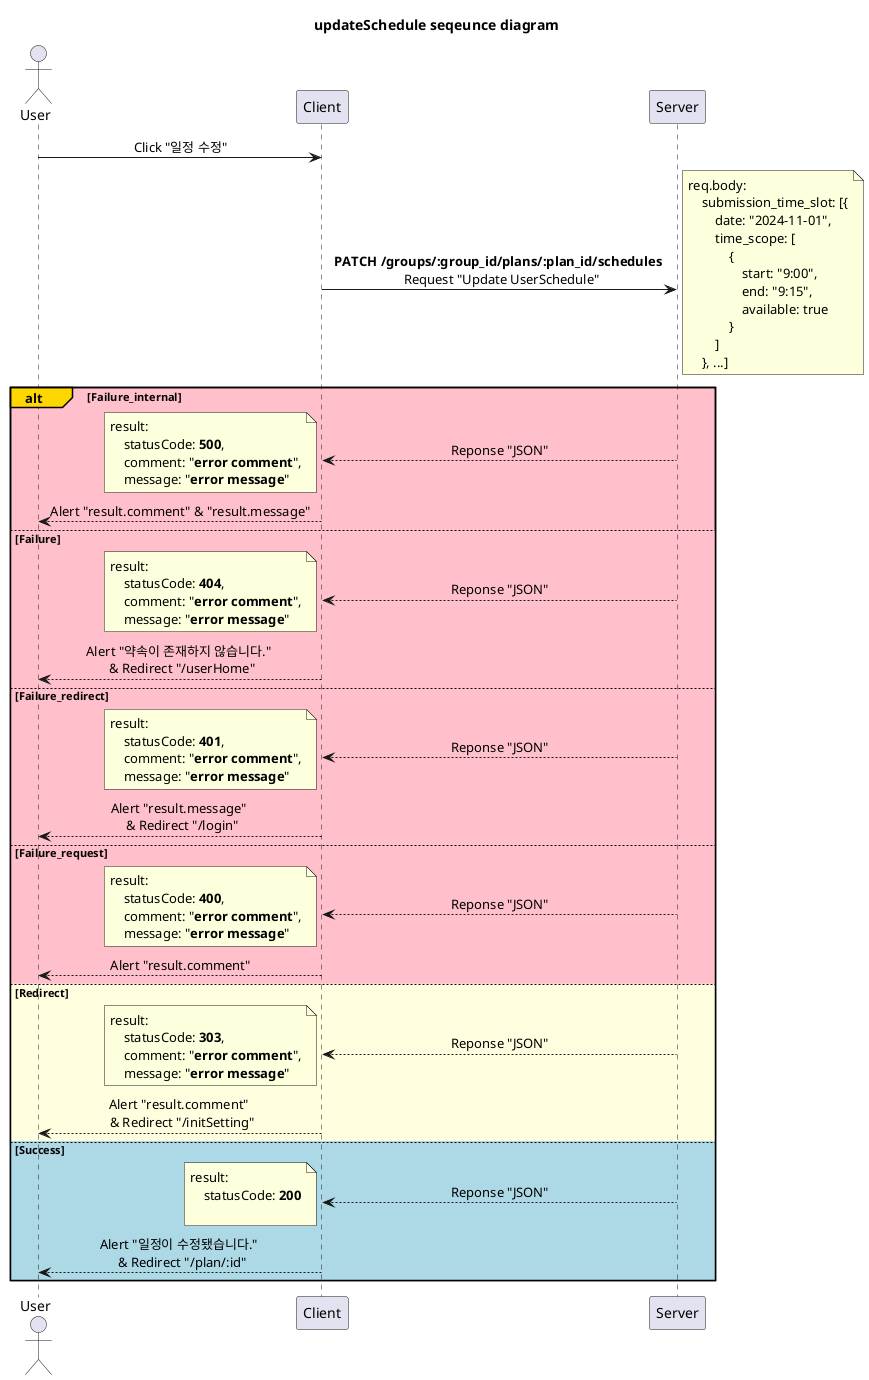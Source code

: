 @startuml updateSchedule
'http://localhost:3000/editSchedule

title updateSchedule seqeunce diagram

skinparam SequenceMessageAlignment center

participant Server order 30
participant Client order 20
actor User order 10

User -> Client: Click "일정 수정"

Client -> Server: **PATCH /groups/:group_id/plans/:plan_id/schedules** \n Request "Update UserSchedule"
note right
    req.body:
        submission_time_slot: [{
            date: "2024-11-01",
            time_scope: [
                {
                    start: "9:00",
                    end: "9:15",
                    available: true
                }
            ]
        }, ...]
end note

alt#Gold #Pink Failure_internal
    Client <-- Server: Reponse "JSON"
    note left
        result:
            statusCode: **500**,
            comment: "**error comment**",
            message: "**error message**"
    end note
    User <-- Client: Alert "result.comment" & "result.message"

else #Pink Failure
    Client <-- Server: Reponse "JSON"
    note left
        result:
            statusCode: **404**,
            comment: "**error comment**",
            message: "**error message**"
    end note
    User <-- Client: Alert "약속이 존재하지 않습니다." \n & Redirect "/userHome"

else #Pink Failure_redirect
    Client <-- Server: Reponse "JSON"
    note left
        result:
            statusCode: **401**,
            comment: "**error comment**",
            message: "**error message**"
    end note
    User <-- Client: Alert "result.message" \n & Redirect "/login"

else #Pink Failure_request
    Client <-- Server: Reponse "JSON"
    note left
        result:
            statusCode: **400**,
            comment: "**error comment**",
            message: "**error message**"
    end note
    User <-- Client: Alert "result.comment"

else #LightYellow Redirect
    Client <-- Server: Reponse "JSON"
    note left
        result:
            statusCode: **303**,
            comment: "**error comment**",
            message: "**error message**"
    end note
    User <-- Client: Alert "result.comment" \n & Redirect "/initSetting"

else #LightBlue Success
    Client <-- Server: Reponse "JSON"
    note left
        result:
            statusCode: **200**

    end note
    User <-- Client: Alert "일정이 수정됐습니다." \n & Redirect "/plan/:id"
end

@enduml